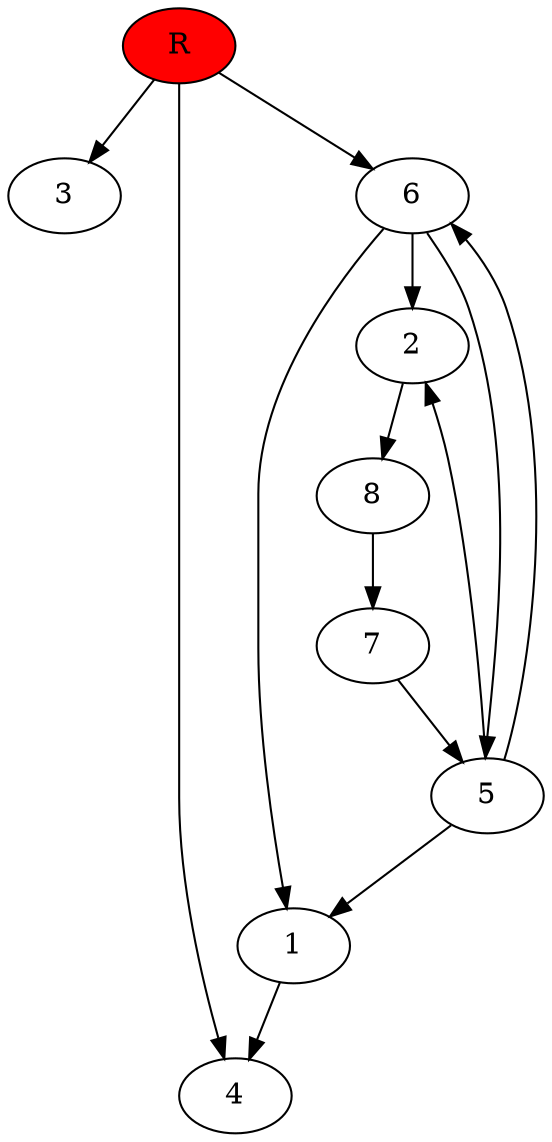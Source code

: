 digraph prb1536 {
	1
	2
	3
	4
	5
	6
	7
	8
	R [fillcolor="#ff0000" style=filled]
	1 -> 4
	2 -> 8
	5 -> 1
	5 -> 2
	5 -> 6
	6 -> 1
	6 -> 2
	6 -> 5
	7 -> 5
	8 -> 7
	R -> 3
	R -> 4
	R -> 6
}
